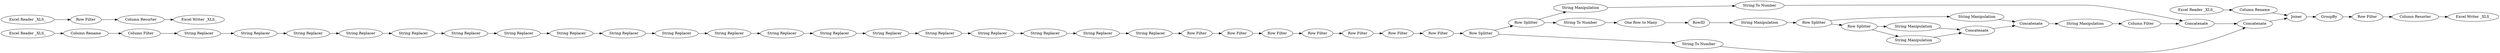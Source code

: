 digraph {
	"8009537379242079461_8" [label="String Replacer"]
	"-7836428026648137477_32" [label=Joiner]
	"-7836428026648137477_33" [label=GroupBy]
	"8009537379242079461_23" [label="String Replacer"]
	"8009537379242079461_33" [label="Column Resorter"]
	"8009537379242079461_28" [label="Row Filter"]
	"8009537379242079461_45" [label="Row Filter"]
	"8009537379242079461_13" [label="String Replacer"]
	"8009537379242079461_47" [label="Row Filter"]
	"8009537379242079461_4" [label="Column Rename"]
	"-7836428026648137477_4" [label="Column Rename"]
	"8009537379242079461_18" [label="String Replacer"]
	"8009537379242079461_22" [label="String Replacer"]
	"8009537379242079461_36" [label="Row Splitter"]
	"8009537379242079461_53" [label="String Manipulation"]
	"8009537379242079461_15" [label="String Replacer"]
	"8009537379242079461_54" [label=Concatenate]
	"-7836428026648137477_1" [label="Excel Reader _XLS_"]
	"8009537379242079461_9" [label="String Replacer"]
	"8009537379242079461_2" [label="Row Filter"]
	"8009537379242079461_3" [label="String Manipulation"]
	"8009537379242079461_6" [label=RowID]
	"8009537379242079461_26" [label="String Replacer"]
	"8009537379242079461_50" [label=Concatenate]
	"8009537379242079461_12" [label="String Replacer"]
	"8009537379242079461_46" [label="Row Filter"]
	"8009537379242079461_37" [label="Column Filter"]
	"8009537379242079461_21" [label="String Replacer"]
	"-7836428026648137477_37" [label="Column Resorter"]
	"8009537379242079461_27" [label="String Replacer"]
	"8009537379242079461_32" [label="Row Filter"]
	"-7836428026648137477_6" [label="Excel Reader _XLS_"]
	"8009537379242079461_40" [label="String Manipulation"]
	"8009537379242079461_38" [label="One Row to Many"]
	"8009537379242079461_11" [label=Concatenate]
	"8009537379242079461_49" [label="Row Splitter"]
	"-7836428026648137477_36" [label="Excel Writer _XLS_"]
	"8009537379242079461_44" [label="String Manipulation"]
	"8009537379242079461_41" [label="String Manipulation"]
	"8009537379242079461_24" [label="String Replacer"]
	"8009537379242079461_16" [label="String Replacer"]
	"8009537379242079461_56" [label="String To Number"]
	"8009537379242079461_14" [label="String Replacer"]
	"8009537379242079461_31" [label="Row Filter"]
	"8009537379242079461_5" [label="Column Filter"]
	"8009537379242079461_34" [label="Excel Writer _XLS_"]
	"8009537379242079461_55" [label="String To Number"]
	"8009537379242079461_7" [label="String Replacer"]
	"8009537379242079461_20" [label="String Replacer"]
	"8009537379242079461_19" [label="String Replacer"]
	"8009537379242079461_30" [label="Row Filter"]
	"8009537379242079461_35" [label="Excel Reader _XLS_"]
	"8009537379242079461_39" [label=Concatenate]
	"8009537379242079461_52" [label="Row Splitter"]
	"-7836428026648137477_34" [label="Row Filter"]
	"8009537379242079461_25" [label="String Replacer"]
	"8009537379242079461_10" [label="String Manipulation"]
	"8009537379242079461_51" [label="String To Number"]
	"8009537379242079461_43" [label="Row Splitter"]
	"8009537379242079461_17" [label="String Replacer"]
	"8009537379242079461_56" -> "8009537379242079461_50"
	"8009537379242079461_21" -> "8009537379242079461_22"
	"8009537379242079461_47" -> "8009537379242079461_49"
	"-7836428026648137477_34" -> "-7836428026648137477_37"
	"-7836428026648137477_33" -> "-7836428026648137477_34"
	"8009537379242079461_22" -> "8009537379242079461_23"
	"8009537379242079461_35" -> "8009537379242079461_4"
	"8009537379242079461_6" -> "8009537379242079461_40"
	"8009537379242079461_36" -> "8009537379242079461_3"
	"8009537379242079461_15" -> "8009537379242079461_16"
	"8009537379242079461_7" -> "8009537379242079461_8"
	"8009537379242079461_39" -> "8009537379242079461_50"
	"8009537379242079461_52" -> "8009537379242079461_10"
	"8009537379242079461_43" -> "8009537379242079461_44"
	"8009537379242079461_10" -> "8009537379242079461_54"
	"8009537379242079461_9" -> "8009537379242079461_12"
	"8009537379242079461_12" -> "8009537379242079461_13"
	"8009537379242079461_55" -> "8009537379242079461_39"
	"8009537379242079461_23" -> "8009537379242079461_24"
	"8009537379242079461_11" -> "8009537379242079461_41"
	"8009537379242079461_13" -> "8009537379242079461_14"
	"8009537379242079461_27" -> "8009537379242079461_28"
	"8009537379242079461_4" -> "8009537379242079461_5"
	"8009537379242079461_31" -> "8009537379242079461_32"
	"8009537379242079461_25" -> "8009537379242079461_26"
	"-7836428026648137477_4" -> "-7836428026648137477_32"
	"8009537379242079461_20" -> "8009537379242079461_21"
	"8009537379242079461_28" -> "8009537379242079461_30"
	"8009537379242079461_51" -> "8009537379242079461_38"
	"8009537379242079461_46" -> "8009537379242079461_47"
	"-7836428026648137477_32" -> "-7836428026648137477_33"
	"8009537379242079461_52" -> "8009537379242079461_53"
	"8009537379242079461_44" -> "8009537379242079461_11"
	"8009537379242079461_50" -> "-7836428026648137477_32"
	"8009537379242079461_26" -> "8009537379242079461_27"
	"8009537379242079461_49" -> "8009537379242079461_56"
	"8009537379242079461_54" -> "8009537379242079461_11"
	"8009537379242079461_40" -> "8009537379242079461_43"
	"8009537379242079461_18" -> "8009537379242079461_19"
	"8009537379242079461_38" -> "8009537379242079461_6"
	"8009537379242079461_41" -> "8009537379242079461_37"
	"8009537379242079461_2" -> "8009537379242079461_33"
	"8009537379242079461_49" -> "8009537379242079461_36"
	"8009537379242079461_36" -> "8009537379242079461_51"
	"-7836428026648137477_6" -> "-7836428026648137477_4"
	"8009537379242079461_5" -> "8009537379242079461_7"
	"8009537379242079461_14" -> "8009537379242079461_15"
	"8009537379242079461_43" -> "8009537379242079461_52"
	"8009537379242079461_30" -> "8009537379242079461_31"
	"8009537379242079461_32" -> "8009537379242079461_45"
	"8009537379242079461_19" -> "8009537379242079461_20"
	"-7836428026648137477_37" -> "-7836428026648137477_36"
	"8009537379242079461_37" -> "8009537379242079461_39"
	"8009537379242079461_16" -> "8009537379242079461_17"
	"8009537379242079461_17" -> "8009537379242079461_18"
	"8009537379242079461_3" -> "8009537379242079461_55"
	"8009537379242079461_33" -> "8009537379242079461_34"
	"8009537379242079461_53" -> "8009537379242079461_54"
	"8009537379242079461_8" -> "8009537379242079461_9"
	"-7836428026648137477_1" -> "8009537379242079461_2"
	"8009537379242079461_24" -> "8009537379242079461_25"
	"8009537379242079461_45" -> "8009537379242079461_46"
	rankdir=LR
}

